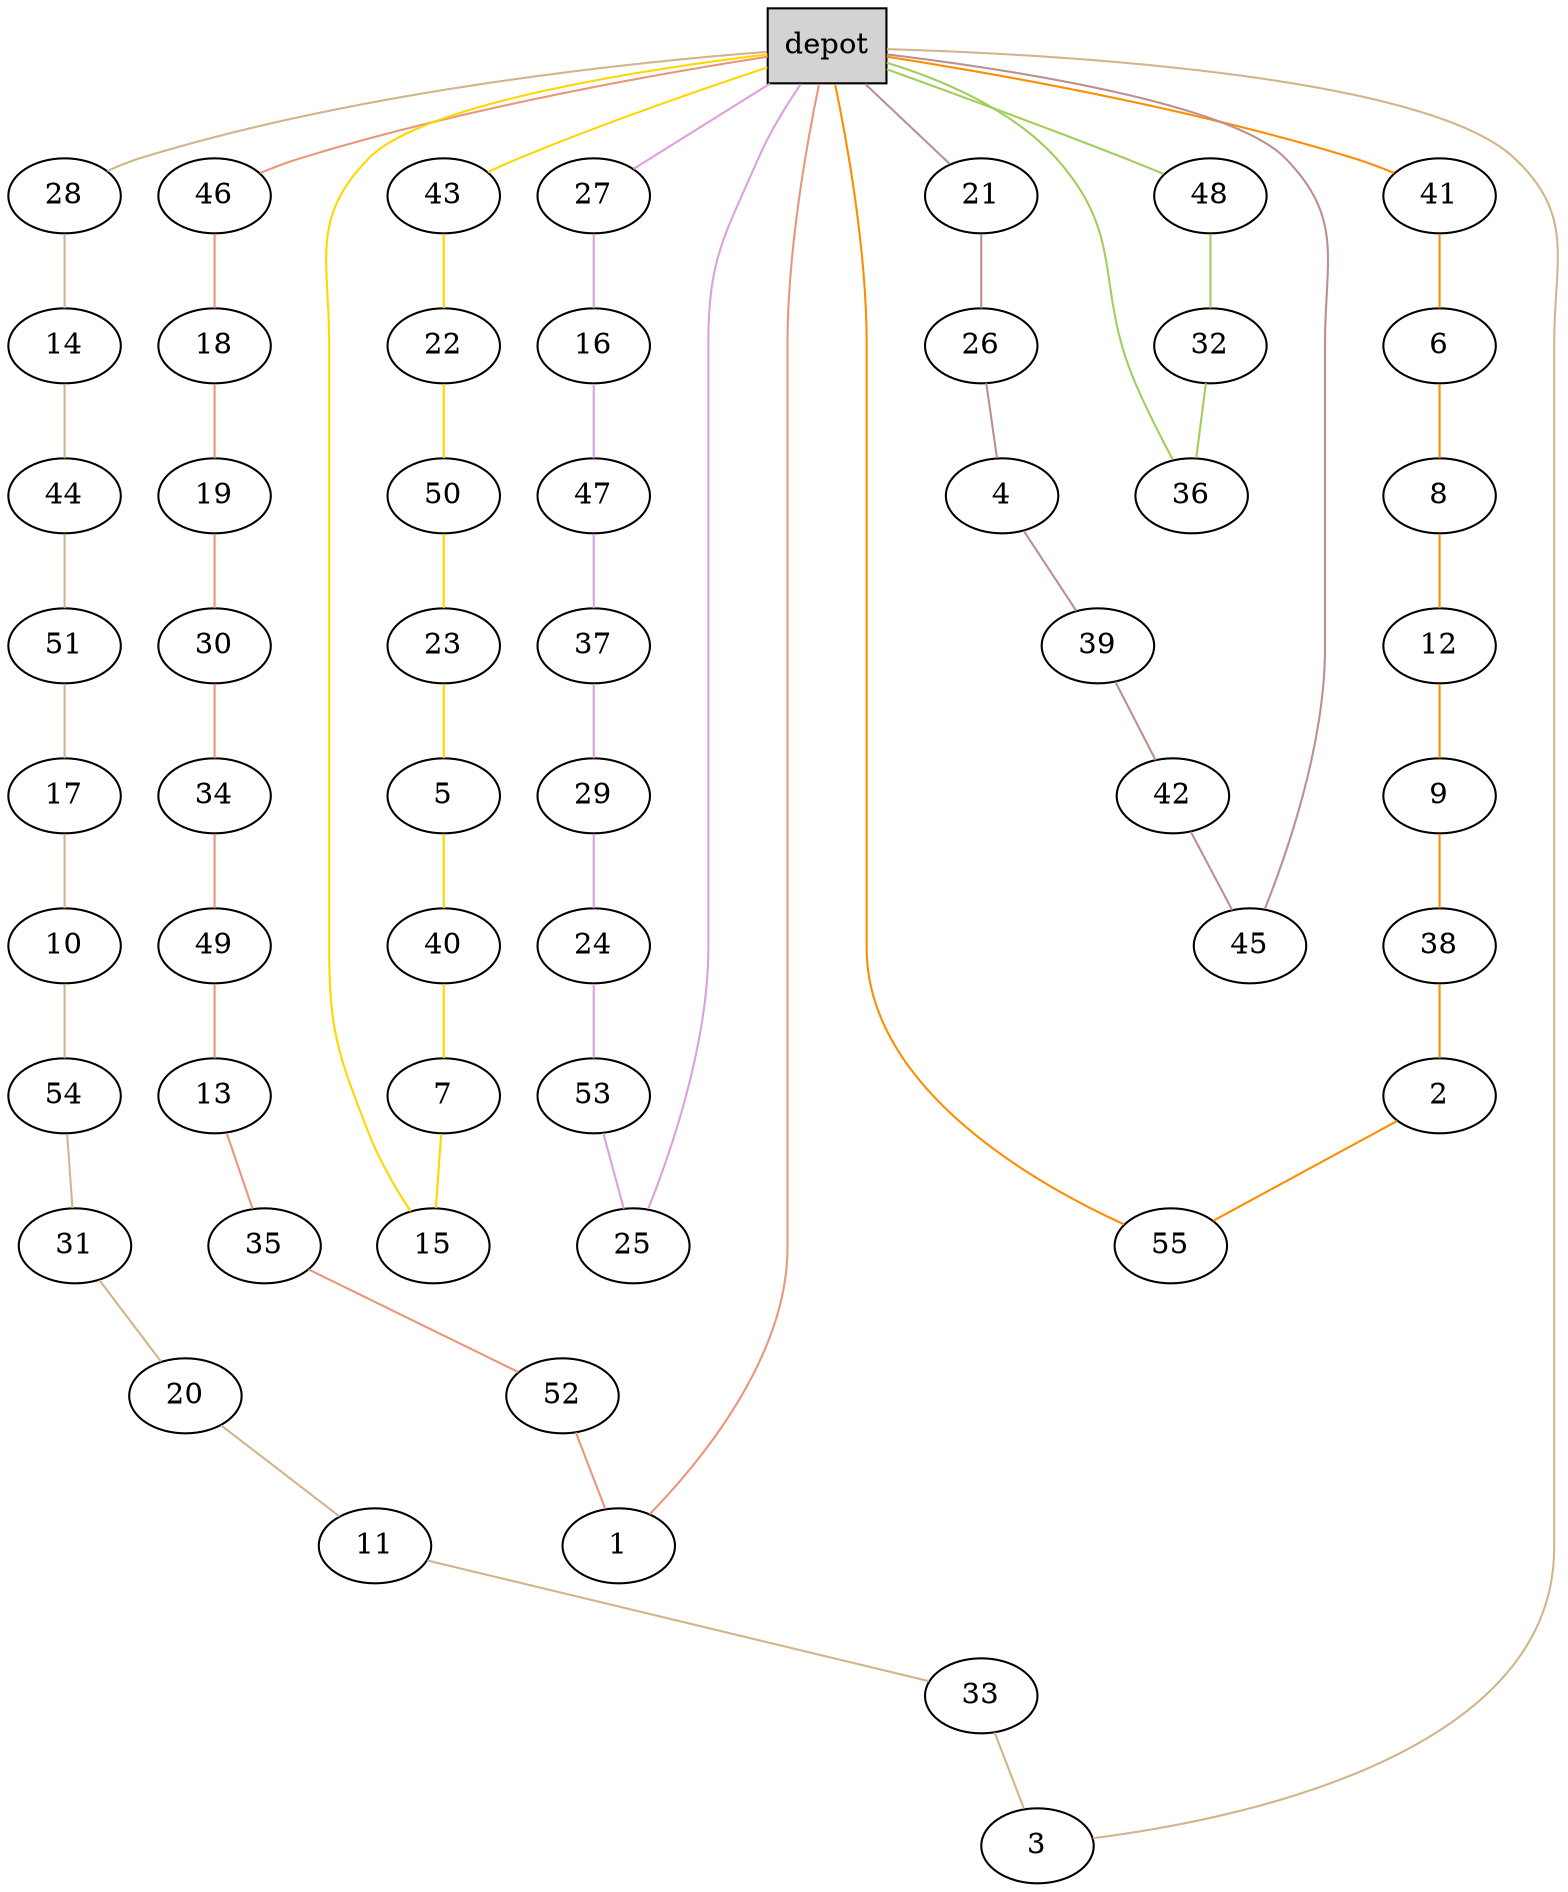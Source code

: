 graph G {
  0[shape = box, label = "depot", style = filled ];
  46[shape = ellipse];
  "0"--"46"[color = darksalmon];
  18[shape = ellipse];
  "46"--"18"[color = darksalmon];
  19[shape = ellipse];
  "18"--"19"[color = darksalmon];
  30[shape = ellipse];
  "19"--"30"[color = darksalmon];
  34[shape = ellipse];
  "30"--"34"[color = darksalmon];
  49[shape = ellipse];
  "34"--"49"[color = darksalmon];
  13[shape = ellipse];
  "49"--"13"[color = darksalmon];
  35[shape = ellipse];
  "13"--"35"[color = darksalmon];
  52[shape = ellipse];
  "35"--"52"[color = darksalmon];
  1[shape = ellipse];
  "52"--"1"[color = darksalmon];
  "1"--"0"[color = darksalmon];
  43[shape = ellipse];
  "0"--"43"[color = gold];
  22[shape = ellipse];
  "43"--"22"[color = gold];
  50[shape = ellipse];
  "22"--"50"[color = gold];
  23[shape = ellipse];
  "50"--"23"[color = gold];
  5[shape = ellipse];
  "23"--"5"[color = gold];
  40[shape = ellipse];
  "5"--"40"[color = gold];
  7[shape = ellipse];
  "40"--"7"[color = gold];
  15[shape = ellipse];
  "7"--"15"[color = gold];
  "15"--"0"[color = gold];
  27[shape = ellipse];
  "0"--"27"[color = plum];
  16[shape = ellipse];
  "27"--"16"[color = plum];
  47[shape = ellipse];
  "16"--"47"[color = plum];
  37[shape = ellipse];
  "47"--"37"[color = plum];
  29[shape = ellipse];
  "37"--"29"[color = plum];
  24[shape = ellipse];
  "29"--"24"[color = plum];
  53[shape = ellipse];
  "24"--"53"[color = plum];
  25[shape = ellipse];
  "53"--"25"[color = plum];
  "25"--"0"[color = plum];
  28[shape = ellipse];
  "0"--"28"[color = tan];
  14[shape = ellipse];
  "28"--"14"[color = tan];
  44[shape = ellipse];
  "14"--"44"[color = tan];
  51[shape = ellipse];
  "44"--"51"[color = tan];
  17[shape = ellipse];
  "51"--"17"[color = tan];
  10[shape = ellipse];
  "17"--"10"[color = tan];
  54[shape = ellipse];
  "10"--"54"[color = tan];
  31[shape = ellipse];
  "54"--"31"[color = tan];
  20[shape = ellipse];
  "31"--"20"[color = tan];
  11[shape = ellipse];
  "20"--"11"[color = tan];
  33[shape = ellipse];
  "11"--"33"[color = tan];
  3[shape = ellipse];
  "33"--"3"[color = tan];
  "3"--"0"[color = tan];
  41[shape = ellipse];
  "0"--"41"[color = darkorange];
  6[shape = ellipse];
  "41"--"6"[color = darkorange];
  8[shape = ellipse];
  "6"--"8"[color = darkorange];
  12[shape = ellipse];
  "8"--"12"[color = darkorange];
  9[shape = ellipse];
  "12"--"9"[color = darkorange];
  38[shape = ellipse];
  "9"--"38"[color = darkorange];
  2[shape = ellipse];
  "38"--"2"[color = darkorange];
  55[shape = ellipse];
  "2"--"55"[color = darkorange];
  "55"--"0"[color = darkorange];
  21[shape = ellipse];
  "0"--"21"[color = rosybrown];
  26[shape = ellipse];
  "21"--"26"[color = rosybrown];
  4[shape = ellipse];
  "26"--"4"[color = rosybrown];
  39[shape = ellipse];
  "4"--"39"[color = rosybrown];
  42[shape = ellipse];
  "39"--"42"[color = rosybrown];
  45[shape = ellipse];
  "42"--"45"[color = rosybrown];
  "45"--"0"[color = rosybrown];
  48[shape = ellipse];
  "0"--"48"[color = darkolivegreen3];
  32[shape = ellipse];
  "48"--"32"[color = darkolivegreen3];
  36[shape = ellipse];
  "32"--"36"[color = darkolivegreen3];
  "36"--"0"[color = darkolivegreen3];
}
